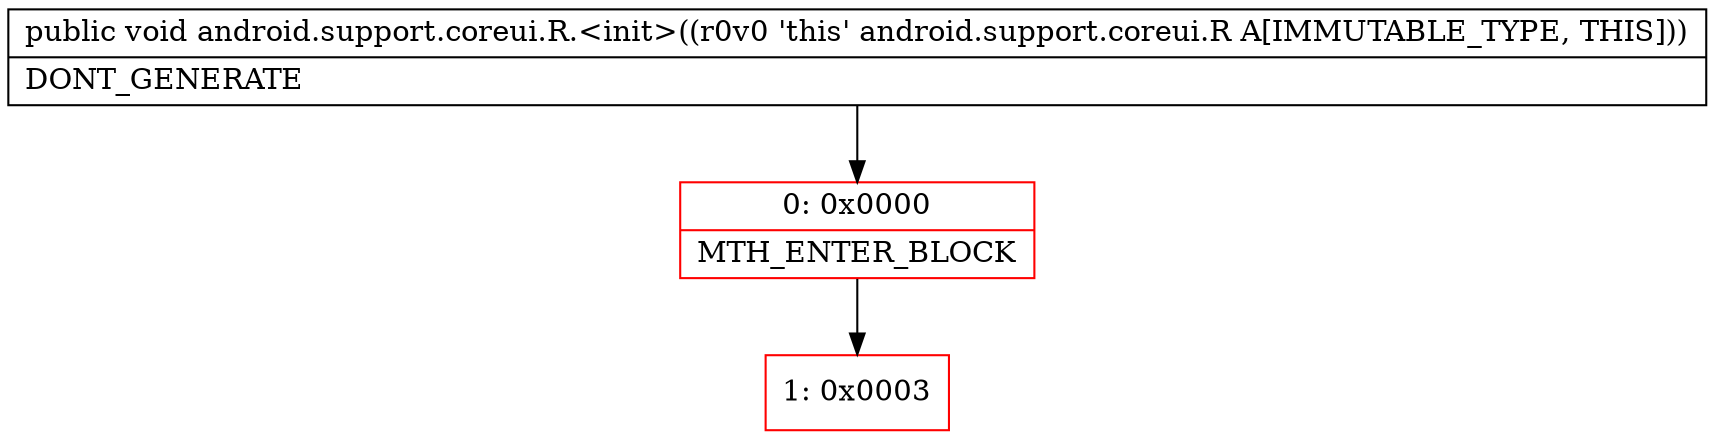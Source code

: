 digraph "CFG forandroid.support.coreui.R.\<init\>()V" {
subgraph cluster_Region_773918083 {
label = "R(0)";
node [shape=record,color=blue];
}
Node_0 [shape=record,color=red,label="{0\:\ 0x0000|MTH_ENTER_BLOCK\l}"];
Node_1 [shape=record,color=red,label="{1\:\ 0x0003}"];
MethodNode[shape=record,label="{public void android.support.coreui.R.\<init\>((r0v0 'this' android.support.coreui.R A[IMMUTABLE_TYPE, THIS]))  | DONT_GENERATE\l}"];
MethodNode -> Node_0;
Node_0 -> Node_1;
}

